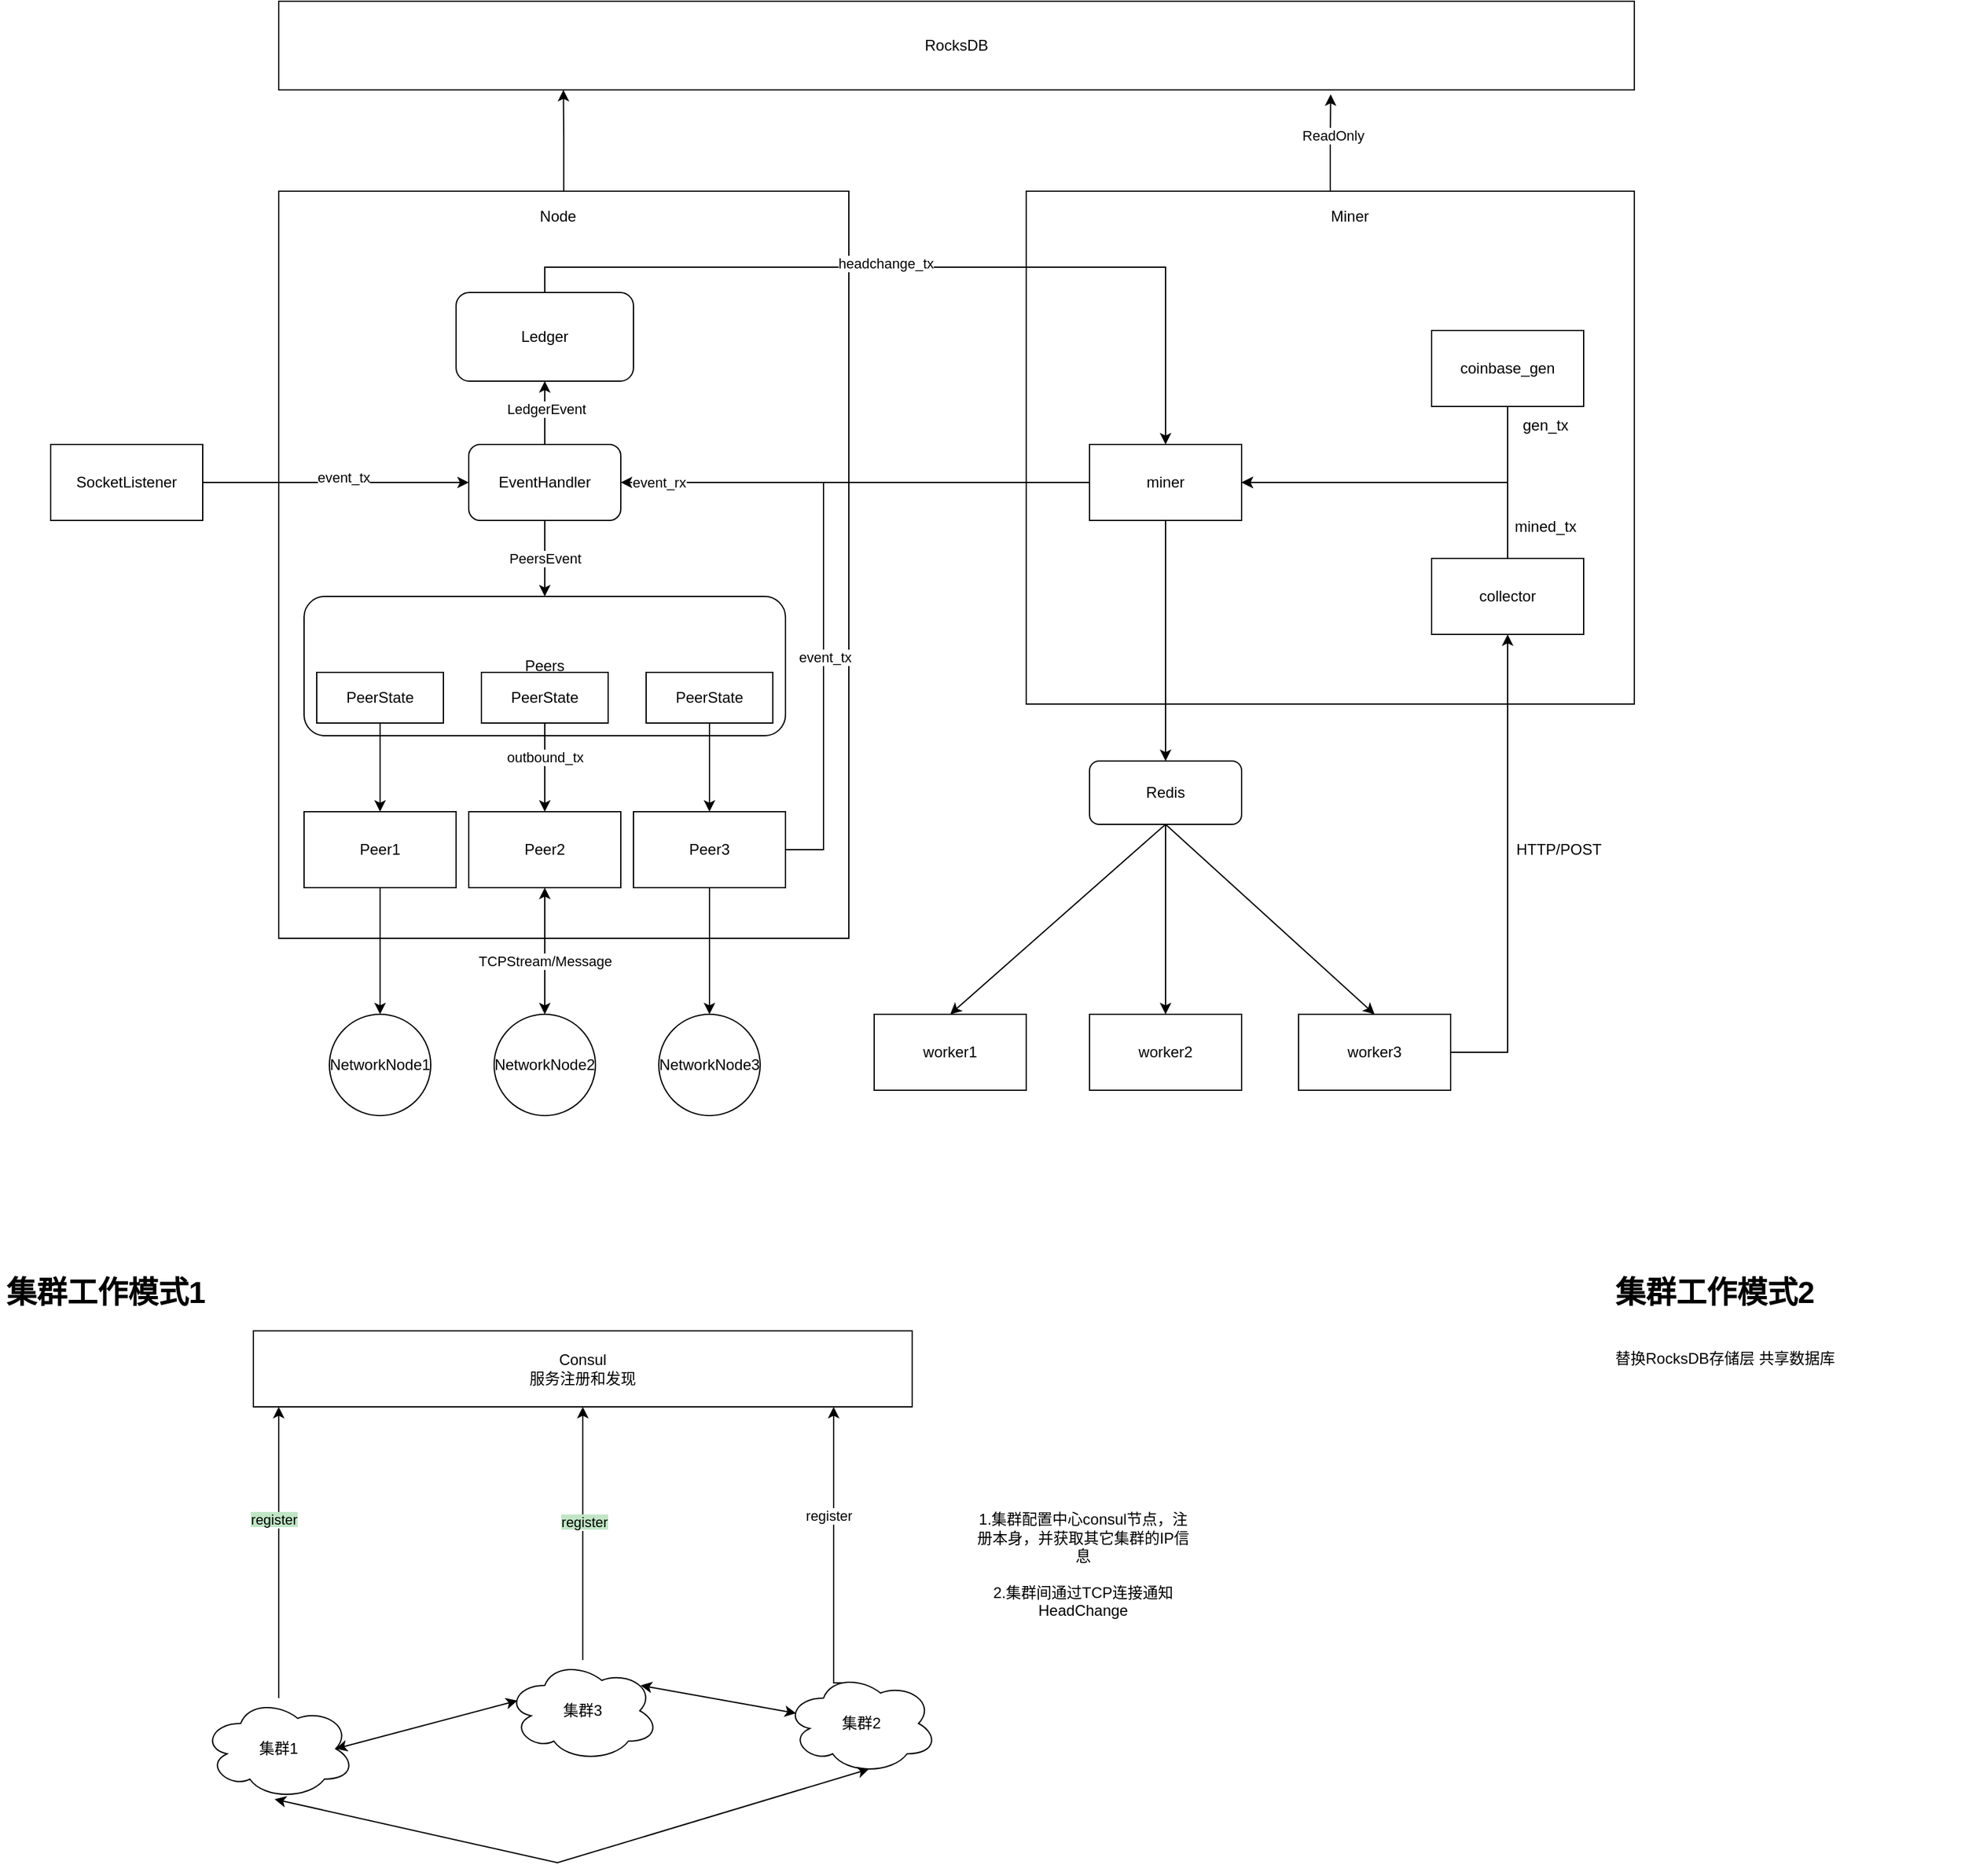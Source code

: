 <mxfile version="16.6.6" type="github">
  <diagram id="4GKT5wXvFJVXnJvwkD-_" name="Page-1">
    <mxGraphModel dx="2852" dy="1478" grid="1" gridSize="10" guides="1" tooltips="1" connect="1" arrows="1" fold="1" page="1" pageScale="1" pageWidth="1200" pageHeight="1920" math="0" shadow="0">
      <root>
        <mxCell id="0" />
        <mxCell id="1" parent="0" />
        <mxCell id="7yKphRrbdlnL00dbz6-8-86" style="edgeStyle=orthogonalEdgeStyle;rounded=0;orthogonalLoop=1;jettySize=auto;html=1;entryX=0.21;entryY=1;entryDx=0;entryDy=0;entryPerimeter=0;" parent="1" source="7yKphRrbdlnL00dbz6-8-1" target="7yKphRrbdlnL00dbz6-8-85" edge="1">
          <mxGeometry relative="1" as="geometry" />
        </mxCell>
        <mxCell id="7yKphRrbdlnL00dbz6-8-1" value="" style="rounded=0;whiteSpace=wrap;html=1;" parent="1" vertex="1">
          <mxGeometry x="440" y="480" width="450" height="590" as="geometry" />
        </mxCell>
        <mxCell id="7yKphRrbdlnL00dbz6-8-87" style="edgeStyle=orthogonalEdgeStyle;rounded=0;orthogonalLoop=1;jettySize=auto;html=1;entryX=0.776;entryY=1.05;entryDx=0;entryDy=0;entryPerimeter=0;" parent="1" source="7yKphRrbdlnL00dbz6-8-3" target="7yKphRrbdlnL00dbz6-8-85" edge="1">
          <mxGeometry relative="1" as="geometry" />
        </mxCell>
        <mxCell id="7yKphRrbdlnL00dbz6-8-88" value="ReadOnly" style="edgeLabel;html=1;align=center;verticalAlign=middle;resizable=0;points=[];" parent="7yKphRrbdlnL00dbz6-8-87" vertex="1" connectable="0">
          <mxGeometry x="0.199" y="-1" relative="1" as="geometry">
            <mxPoint y="1" as="offset" />
          </mxGeometry>
        </mxCell>
        <mxCell id="7yKphRrbdlnL00dbz6-8-3" value="" style="rounded=0;whiteSpace=wrap;html=1;" parent="1" vertex="1">
          <mxGeometry x="1030" y="480" width="480" height="405" as="geometry" />
        </mxCell>
        <mxCell id="7yKphRrbdlnL00dbz6-8-4" value="Miner" style="text;html=1;align=center;verticalAlign=middle;resizable=0;points=[];autosize=1;strokeColor=none;fillColor=none;strokeWidth=1;" parent="1" vertex="1">
          <mxGeometry x="1260" y="490" width="50" height="20" as="geometry" />
        </mxCell>
        <mxCell id="7yKphRrbdlnL00dbz6-8-10" style="edgeStyle=orthogonalEdgeStyle;rounded=0;orthogonalLoop=1;jettySize=auto;html=1;" parent="1" source="7yKphRrbdlnL00dbz6-8-6" target="7yKphRrbdlnL00dbz6-8-9" edge="1">
          <mxGeometry relative="1" as="geometry">
            <Array as="points">
              <mxPoint x="1150" y="930" />
              <mxPoint x="1150" y="930" />
            </Array>
          </mxGeometry>
        </mxCell>
        <mxCell id="7yKphRrbdlnL00dbz6-8-32" style="edgeStyle=orthogonalEdgeStyle;rounded=0;orthogonalLoop=1;jettySize=auto;html=1;entryX=1;entryY=0.5;entryDx=0;entryDy=0;" parent="1" source="7yKphRrbdlnL00dbz6-8-6" target="7yKphRrbdlnL00dbz6-8-36" edge="1">
          <mxGeometry relative="1" as="geometry" />
        </mxCell>
        <mxCell id="7yKphRrbdlnL00dbz6-8-45" value="event_rx" style="edgeLabel;html=1;align=center;verticalAlign=middle;resizable=0;points=[];" parent="7yKphRrbdlnL00dbz6-8-32" vertex="1" connectable="0">
          <mxGeometry x="-0.076" y="-3" relative="1" as="geometry">
            <mxPoint x="-169" y="3" as="offset" />
          </mxGeometry>
        </mxCell>
        <mxCell id="7yKphRrbdlnL00dbz6-8-6" value="miner" style="rounded=0;whiteSpace=wrap;html=1;strokeWidth=1;" parent="1" vertex="1">
          <mxGeometry x="1080" y="680" width="120" height="60" as="geometry" />
        </mxCell>
        <mxCell id="7yKphRrbdlnL00dbz6-8-29" style="edgeStyle=orthogonalEdgeStyle;rounded=0;orthogonalLoop=1;jettySize=auto;html=1;entryX=1;entryY=0.5;entryDx=0;entryDy=0;" parent="1" source="7yKphRrbdlnL00dbz6-8-7" target="7yKphRrbdlnL00dbz6-8-6" edge="1">
          <mxGeometry relative="1" as="geometry">
            <Array as="points">
              <mxPoint x="1410" y="710" />
            </Array>
          </mxGeometry>
        </mxCell>
        <mxCell id="7yKphRrbdlnL00dbz6-8-7" value="coinbase_gen" style="rounded=0;whiteSpace=wrap;html=1;strokeWidth=1;" parent="1" vertex="1">
          <mxGeometry x="1350" y="590" width="120" height="60" as="geometry" />
        </mxCell>
        <mxCell id="7yKphRrbdlnL00dbz6-8-26" style="edgeStyle=orthogonalEdgeStyle;rounded=0;orthogonalLoop=1;jettySize=auto;html=1;entryX=1;entryY=0.5;entryDx=0;entryDy=0;" parent="1" source="7yKphRrbdlnL00dbz6-8-8" target="7yKphRrbdlnL00dbz6-8-6" edge="1">
          <mxGeometry relative="1" as="geometry">
            <Array as="points">
              <mxPoint x="1410" y="710" />
            </Array>
          </mxGeometry>
        </mxCell>
        <mxCell id="7yKphRrbdlnL00dbz6-8-8" value="collector" style="rounded=0;whiteSpace=wrap;html=1;strokeWidth=1;" parent="1" vertex="1">
          <mxGeometry x="1350" y="770" width="120" height="60" as="geometry" />
        </mxCell>
        <mxCell id="7yKphRrbdlnL00dbz6-8-16" style="edgeStyle=orthogonalEdgeStyle;rounded=0;orthogonalLoop=1;jettySize=auto;html=1;entryX=0.5;entryY=0;entryDx=0;entryDy=0;" parent="1" source="7yKphRrbdlnL00dbz6-8-9" target="7yKphRrbdlnL00dbz6-8-11" edge="1">
          <mxGeometry relative="1" as="geometry" />
        </mxCell>
        <mxCell id="7yKphRrbdlnL00dbz6-8-9" value="Redis" style="rounded=1;whiteSpace=wrap;html=1;strokeWidth=1;" parent="1" vertex="1">
          <mxGeometry x="1080" y="930" width="120" height="50" as="geometry" />
        </mxCell>
        <mxCell id="7yKphRrbdlnL00dbz6-8-11" value="worker2" style="rounded=0;whiteSpace=wrap;html=1;strokeWidth=1;" parent="1" vertex="1">
          <mxGeometry x="1080" y="1130" width="120" height="60" as="geometry" />
        </mxCell>
        <mxCell id="7yKphRrbdlnL00dbz6-8-12" value="worker1" style="rounded=0;whiteSpace=wrap;html=1;strokeWidth=1;" parent="1" vertex="1">
          <mxGeometry x="910" y="1130" width="120" height="60" as="geometry" />
        </mxCell>
        <mxCell id="7yKphRrbdlnL00dbz6-8-19" style="edgeStyle=orthogonalEdgeStyle;rounded=0;orthogonalLoop=1;jettySize=auto;html=1;entryX=0.5;entryY=1;entryDx=0;entryDy=0;" parent="1" source="7yKphRrbdlnL00dbz6-8-13" target="7yKphRrbdlnL00dbz6-8-8" edge="1">
          <mxGeometry relative="1" as="geometry">
            <Array as="points">
              <mxPoint x="1410" y="1160" />
            </Array>
          </mxGeometry>
        </mxCell>
        <mxCell id="7yKphRrbdlnL00dbz6-8-13" value="worker3" style="rounded=0;whiteSpace=wrap;html=1;strokeWidth=1;" parent="1" vertex="1">
          <mxGeometry x="1245" y="1130" width="120" height="60" as="geometry" />
        </mxCell>
        <mxCell id="7yKphRrbdlnL00dbz6-8-15" value="" style="endArrow=classic;html=1;rounded=0;exitX=0.5;exitY=1;exitDx=0;exitDy=0;entryX=0.5;entryY=0;entryDx=0;entryDy=0;" parent="1" source="7yKphRrbdlnL00dbz6-8-9" target="7yKphRrbdlnL00dbz6-8-12" edge="1">
          <mxGeometry width="50" height="50" relative="1" as="geometry">
            <mxPoint x="900" y="1040" as="sourcePoint" />
            <mxPoint x="950" y="990" as="targetPoint" />
          </mxGeometry>
        </mxCell>
        <mxCell id="7yKphRrbdlnL00dbz6-8-17" value="" style="endArrow=classic;html=1;rounded=0;exitX=0.5;exitY=1;exitDx=0;exitDy=0;entryX=0.5;entryY=0;entryDx=0;entryDy=0;" parent="1" source="7yKphRrbdlnL00dbz6-8-9" target="7yKphRrbdlnL00dbz6-8-13" edge="1">
          <mxGeometry width="50" height="50" relative="1" as="geometry">
            <mxPoint x="1150" y="990" as="sourcePoint" />
            <mxPoint x="980" y="1140" as="targetPoint" />
          </mxGeometry>
        </mxCell>
        <mxCell id="7yKphRrbdlnL00dbz6-8-20" value="HTTP/POST" style="text;html=1;align=center;verticalAlign=middle;resizable=0;points=[];autosize=1;strokeColor=none;fillColor=none;" parent="1" vertex="1">
          <mxGeometry x="1410" y="990" width="80" height="20" as="geometry" />
        </mxCell>
        <mxCell id="7yKphRrbdlnL00dbz6-8-28" value="mined_tx" style="text;html=1;strokeColor=none;fillColor=none;align=center;verticalAlign=middle;whiteSpace=wrap;rounded=0;" parent="1" vertex="1">
          <mxGeometry x="1410" y="730" width="60" height="30" as="geometry" />
        </mxCell>
        <mxCell id="7yKphRrbdlnL00dbz6-8-30" value="gen_tx" style="text;html=1;strokeColor=none;fillColor=none;align=center;verticalAlign=middle;whiteSpace=wrap;rounded=0;" parent="1" vertex="1">
          <mxGeometry x="1410" y="650" width="60" height="30" as="geometry" />
        </mxCell>
        <mxCell id="7yKphRrbdlnL00dbz6-8-34" value="Node" style="text;html=1;align=center;verticalAlign=middle;resizable=0;points=[];autosize=1;strokeColor=none;fillColor=none;" parent="1" vertex="1">
          <mxGeometry x="640" y="490" width="40" height="20" as="geometry" />
        </mxCell>
        <mxCell id="7yKphRrbdlnL00dbz6-8-35" value="Peers" style="rounded=1;whiteSpace=wrap;html=1;strokeWidth=1;" parent="1" vertex="1">
          <mxGeometry x="460" y="800" width="380" height="110" as="geometry" />
        </mxCell>
        <mxCell id="7yKphRrbdlnL00dbz6-8-56" value="PeersEvent" style="edgeStyle=orthogonalEdgeStyle;rounded=0;orthogonalLoop=1;jettySize=auto;html=1;" parent="1" source="7yKphRrbdlnL00dbz6-8-36" target="7yKphRrbdlnL00dbz6-8-35" edge="1">
          <mxGeometry relative="1" as="geometry" />
        </mxCell>
        <mxCell id="7yKphRrbdlnL00dbz6-8-57" style="edgeStyle=orthogonalEdgeStyle;rounded=0;orthogonalLoop=1;jettySize=auto;html=1;" parent="1" source="7yKphRrbdlnL00dbz6-8-36" target="7yKphRrbdlnL00dbz6-8-41" edge="1">
          <mxGeometry relative="1" as="geometry" />
        </mxCell>
        <mxCell id="7yKphRrbdlnL00dbz6-8-58" value="LedgerEvent" style="edgeLabel;html=1;align=center;verticalAlign=middle;resizable=0;points=[];" parent="7yKphRrbdlnL00dbz6-8-57" vertex="1" connectable="0">
          <mxGeometry x="0.12" y="-1" relative="1" as="geometry">
            <mxPoint as="offset" />
          </mxGeometry>
        </mxCell>
        <mxCell id="7yKphRrbdlnL00dbz6-8-36" value="EventHandler" style="rounded=1;whiteSpace=wrap;html=1;strokeWidth=1;" parent="1" vertex="1">
          <mxGeometry x="590" y="680" width="120" height="60" as="geometry" />
        </mxCell>
        <mxCell id="7yKphRrbdlnL00dbz6-8-79" style="edgeStyle=orthogonalEdgeStyle;rounded=0;orthogonalLoop=1;jettySize=auto;html=1;entryX=0.5;entryY=0;entryDx=0;entryDy=0;" parent="1" source="7yKphRrbdlnL00dbz6-8-37" target="7yKphRrbdlnL00dbz6-8-76" edge="1">
          <mxGeometry relative="1" as="geometry" />
        </mxCell>
        <mxCell id="7yKphRrbdlnL00dbz6-8-37" value="Peer1" style="rounded=0;whiteSpace=wrap;html=1;strokeWidth=1;" parent="1" vertex="1">
          <mxGeometry x="460" y="970" width="120" height="60" as="geometry" />
        </mxCell>
        <mxCell id="7yKphRrbdlnL00dbz6-8-38" value="Peer2" style="rounded=0;whiteSpace=wrap;html=1;strokeWidth=1;" parent="1" vertex="1">
          <mxGeometry x="590" y="970" width="120" height="60" as="geometry" />
        </mxCell>
        <mxCell id="7yKphRrbdlnL00dbz6-8-78" style="edgeStyle=orthogonalEdgeStyle;rounded=0;orthogonalLoop=1;jettySize=auto;html=1;entryX=0.5;entryY=0;entryDx=0;entryDy=0;" parent="1" source="7yKphRrbdlnL00dbz6-8-39" target="7yKphRrbdlnL00dbz6-8-77" edge="1">
          <mxGeometry relative="1" as="geometry" />
        </mxCell>
        <mxCell id="7yKphRrbdlnL00dbz6-8-39" value="Peer3" style="rounded=0;whiteSpace=wrap;html=1;strokeWidth=1;" parent="1" vertex="1">
          <mxGeometry x="720" y="970" width="120" height="60" as="geometry" />
        </mxCell>
        <mxCell id="7yKphRrbdlnL00dbz6-8-59" style="edgeStyle=orthogonalEdgeStyle;rounded=0;orthogonalLoop=1;jettySize=auto;html=1;exitX=0.5;exitY=0;exitDx=0;exitDy=0;" parent="1" source="7yKphRrbdlnL00dbz6-8-41" target="7yKphRrbdlnL00dbz6-8-6" edge="1">
          <mxGeometry relative="1" as="geometry" />
        </mxCell>
        <mxCell id="7yKphRrbdlnL00dbz6-8-60" value="headchange_tx" style="edgeLabel;html=1;align=center;verticalAlign=middle;resizable=0;points=[];" parent="7yKphRrbdlnL00dbz6-8-59" vertex="1" connectable="0">
          <mxGeometry x="-0.202" y="3" relative="1" as="geometry">
            <mxPoint x="29" as="offset" />
          </mxGeometry>
        </mxCell>
        <mxCell id="7yKphRrbdlnL00dbz6-8-41" value="Ledger" style="rounded=1;whiteSpace=wrap;html=1;strokeWidth=1;" parent="1" vertex="1">
          <mxGeometry x="580" y="560" width="140" height="70" as="geometry" />
        </mxCell>
        <mxCell id="7yKphRrbdlnL00dbz6-8-48" value="" style="endArrow=none;html=1;rounded=0;exitX=1;exitY=0.5;exitDx=0;exitDy=0;" parent="1" source="7yKphRrbdlnL00dbz6-8-39" edge="1">
          <mxGeometry width="50" height="50" relative="1" as="geometry">
            <mxPoint x="930" y="950" as="sourcePoint" />
            <mxPoint x="870" y="710" as="targetPoint" />
            <Array as="points">
              <mxPoint x="870" y="1000" />
              <mxPoint x="870" y="860" />
            </Array>
          </mxGeometry>
        </mxCell>
        <mxCell id="7yKphRrbdlnL00dbz6-8-80" value="event_tx" style="edgeLabel;html=1;align=center;verticalAlign=middle;resizable=0;points=[];" parent="7yKphRrbdlnL00dbz6-8-48" vertex="1" connectable="0">
          <mxGeometry x="0.138" y="-1" relative="1" as="geometry">
            <mxPoint as="offset" />
          </mxGeometry>
        </mxCell>
        <mxCell id="7yKphRrbdlnL00dbz6-8-49" value="NetworkNode2" style="ellipse;whiteSpace=wrap;html=1;aspect=fixed;strokeWidth=1;" parent="1" vertex="1">
          <mxGeometry x="610" y="1130" width="80" height="80" as="geometry" />
        </mxCell>
        <mxCell id="7yKphRrbdlnL00dbz6-8-50" value="" style="endArrow=classic;startArrow=classic;html=1;rounded=0;entryX=0.5;entryY=1;entryDx=0;entryDy=0;exitX=0.5;exitY=0;exitDx=0;exitDy=0;" parent="1" source="7yKphRrbdlnL00dbz6-8-49" target="7yKphRrbdlnL00dbz6-8-38" edge="1">
          <mxGeometry width="50" height="50" relative="1" as="geometry">
            <mxPoint x="660" y="1160" as="sourcePoint" />
            <mxPoint x="710" y="1110" as="targetPoint" />
          </mxGeometry>
        </mxCell>
        <mxCell id="7yKphRrbdlnL00dbz6-8-51" value="TCPStream/Message" style="edgeLabel;html=1;align=center;verticalAlign=middle;resizable=0;points=[];" parent="7yKphRrbdlnL00dbz6-8-50" vertex="1" connectable="0">
          <mxGeometry x="0.169" y="-2" relative="1" as="geometry">
            <mxPoint x="-2" y="16" as="offset" />
          </mxGeometry>
        </mxCell>
        <mxCell id="7yKphRrbdlnL00dbz6-8-69" value="" style="edgeStyle=orthogonalEdgeStyle;rounded=0;orthogonalLoop=1;jettySize=auto;html=1;" parent="1" source="7yKphRrbdlnL00dbz6-8-64" target="7yKphRrbdlnL00dbz6-8-37" edge="1">
          <mxGeometry relative="1" as="geometry" />
        </mxCell>
        <mxCell id="7yKphRrbdlnL00dbz6-8-64" value="PeerState" style="rounded=0;whiteSpace=wrap;html=1;strokeWidth=1;" parent="1" vertex="1">
          <mxGeometry x="470" y="860" width="100" height="40" as="geometry" />
        </mxCell>
        <mxCell id="7yKphRrbdlnL00dbz6-8-70" value="" style="edgeStyle=orthogonalEdgeStyle;rounded=0;orthogonalLoop=1;jettySize=auto;html=1;" parent="1" source="7yKphRrbdlnL00dbz6-8-66" target="7yKphRrbdlnL00dbz6-8-38" edge="1">
          <mxGeometry relative="1" as="geometry" />
        </mxCell>
        <mxCell id="7yKphRrbdlnL00dbz6-8-73" value="outbound_tx" style="edgeLabel;html=1;align=center;verticalAlign=middle;resizable=0;points=[];" parent="7yKphRrbdlnL00dbz6-8-70" vertex="1" connectable="0">
          <mxGeometry x="-0.233" relative="1" as="geometry">
            <mxPoint as="offset" />
          </mxGeometry>
        </mxCell>
        <mxCell id="7yKphRrbdlnL00dbz6-8-66" value="PeerState" style="rounded=0;whiteSpace=wrap;html=1;strokeWidth=1;" parent="1" vertex="1">
          <mxGeometry x="600" y="860" width="100" height="40" as="geometry" />
        </mxCell>
        <mxCell id="7yKphRrbdlnL00dbz6-8-71" value="" style="edgeStyle=orthogonalEdgeStyle;rounded=0;orthogonalLoop=1;jettySize=auto;html=1;" parent="1" source="7yKphRrbdlnL00dbz6-8-67" target="7yKphRrbdlnL00dbz6-8-39" edge="1">
          <mxGeometry relative="1" as="geometry" />
        </mxCell>
        <mxCell id="7yKphRrbdlnL00dbz6-8-67" value="PeerState" style="rounded=0;whiteSpace=wrap;html=1;strokeWidth=1;" parent="1" vertex="1">
          <mxGeometry x="730" y="860" width="100" height="40" as="geometry" />
        </mxCell>
        <mxCell id="7yKphRrbdlnL00dbz6-8-76" value="NetworkNode1" style="ellipse;whiteSpace=wrap;html=1;aspect=fixed;strokeWidth=1;" parent="1" vertex="1">
          <mxGeometry x="480" y="1130" width="80" height="80" as="geometry" />
        </mxCell>
        <mxCell id="7yKphRrbdlnL00dbz6-8-77" value="NetworkNode3" style="ellipse;whiteSpace=wrap;html=1;aspect=fixed;strokeWidth=1;" parent="1" vertex="1">
          <mxGeometry x="740" y="1130" width="80" height="80" as="geometry" />
        </mxCell>
        <mxCell id="7yKphRrbdlnL00dbz6-8-83" style="edgeStyle=orthogonalEdgeStyle;rounded=0;orthogonalLoop=1;jettySize=auto;html=1;entryX=0;entryY=0.5;entryDx=0;entryDy=0;" parent="1" source="7yKphRrbdlnL00dbz6-8-82" target="7yKphRrbdlnL00dbz6-8-36" edge="1">
          <mxGeometry relative="1" as="geometry" />
        </mxCell>
        <mxCell id="7yKphRrbdlnL00dbz6-8-84" value="event_tx" style="edgeLabel;html=1;align=center;verticalAlign=middle;resizable=0;points=[];" parent="7yKphRrbdlnL00dbz6-8-83" vertex="1" connectable="0">
          <mxGeometry x="0.051" y="4" relative="1" as="geometry">
            <mxPoint as="offset" />
          </mxGeometry>
        </mxCell>
        <mxCell id="7yKphRrbdlnL00dbz6-8-82" value="SocketListener" style="rounded=0;whiteSpace=wrap;html=1;strokeWidth=1;" parent="1" vertex="1">
          <mxGeometry x="260" y="680" width="120" height="60" as="geometry" />
        </mxCell>
        <mxCell id="7yKphRrbdlnL00dbz6-8-85" value="RocksDB" style="rounded=0;whiteSpace=wrap;html=1;strokeWidth=1;" parent="1" vertex="1">
          <mxGeometry x="440" y="330" width="1070" height="70" as="geometry" />
        </mxCell>
        <mxCell id="7yKphRrbdlnL00dbz6-8-102" value="" style="edgeStyle=orthogonalEdgeStyle;rounded=0;orthogonalLoop=1;jettySize=auto;html=1;" parent="1" source="7yKphRrbdlnL00dbz6-8-92" target="7yKphRrbdlnL00dbz6-8-97" edge="1">
          <mxGeometry relative="1" as="geometry">
            <Array as="points">
              <mxPoint x="440" y="1500" />
              <mxPoint x="440" y="1500" />
            </Array>
          </mxGeometry>
        </mxCell>
        <mxCell id="7yKphRrbdlnL00dbz6-8-111" value="&lt;span style=&quot;background-color: rgb(193 , 230 , 198)&quot;&gt;register&lt;/span&gt;" style="edgeLabel;html=1;align=center;verticalAlign=middle;resizable=0;points=[];" parent="7yKphRrbdlnL00dbz6-8-102" vertex="1" connectable="0">
          <mxGeometry x="0.229" y="4" relative="1" as="geometry">
            <mxPoint as="offset" />
          </mxGeometry>
        </mxCell>
        <mxCell id="7yKphRrbdlnL00dbz6-8-92" value="集群1" style="ellipse;shape=cloud;whiteSpace=wrap;html=1;strokeWidth=1;" parent="1" vertex="1">
          <mxGeometry x="380" y="1670" width="120" height="80" as="geometry" />
        </mxCell>
        <mxCell id="7yKphRrbdlnL00dbz6-8-104" style="edgeStyle=orthogonalEdgeStyle;rounded=0;orthogonalLoop=1;jettySize=auto;html=1;exitX=0.4;exitY=0.1;exitDx=0;exitDy=0;exitPerimeter=0;" parent="1" source="7yKphRrbdlnL00dbz6-8-93" target="7yKphRrbdlnL00dbz6-8-97" edge="1">
          <mxGeometry relative="1" as="geometry">
            <Array as="points">
              <mxPoint x="878" y="1658" />
            </Array>
          </mxGeometry>
        </mxCell>
        <mxCell id="7yKphRrbdlnL00dbz6-8-110" value="register" style="edgeLabel;html=1;align=center;verticalAlign=middle;resizable=0;points=[];" parent="7yKphRrbdlnL00dbz6-8-104" vertex="1" connectable="0">
          <mxGeometry x="0.243" y="4" relative="1" as="geometry">
            <mxPoint y="-1" as="offset" />
          </mxGeometry>
        </mxCell>
        <mxCell id="7yKphRrbdlnL00dbz6-8-93" value="集群2" style="ellipse;shape=cloud;whiteSpace=wrap;html=1;strokeWidth=1;" parent="1" vertex="1">
          <mxGeometry x="840" y="1650" width="120" height="80" as="geometry" />
        </mxCell>
        <mxCell id="7yKphRrbdlnL00dbz6-8-108" style="edgeStyle=orthogonalEdgeStyle;rounded=0;orthogonalLoop=1;jettySize=auto;html=1;entryX=0.5;entryY=1;entryDx=0;entryDy=0;" parent="1" source="7yKphRrbdlnL00dbz6-8-94" target="7yKphRrbdlnL00dbz6-8-97" edge="1">
          <mxGeometry relative="1" as="geometry">
            <Array as="points">
              <mxPoint x="680" y="1590" />
              <mxPoint x="680" y="1590" />
            </Array>
          </mxGeometry>
        </mxCell>
        <mxCell id="7yKphRrbdlnL00dbz6-8-109" value="&lt;span style=&quot;background-color: rgb(193 , 230 , 198)&quot;&gt;register&lt;/span&gt;" style="edgeLabel;html=1;align=center;verticalAlign=middle;resizable=0;points=[];" parent="7yKphRrbdlnL00dbz6-8-108" vertex="1" connectable="0">
          <mxGeometry x="0.09" y="-1" relative="1" as="geometry">
            <mxPoint as="offset" />
          </mxGeometry>
        </mxCell>
        <mxCell id="7yKphRrbdlnL00dbz6-8-94" value="集群3" style="ellipse;shape=cloud;whiteSpace=wrap;html=1;strokeWidth=1;" parent="1" vertex="1">
          <mxGeometry x="620" y="1640" width="120" height="80" as="geometry" />
        </mxCell>
        <mxCell id="7yKphRrbdlnL00dbz6-8-95" value="" style="endArrow=classic;startArrow=classic;html=1;rounded=0;entryX=0.07;entryY=0.4;entryDx=0;entryDy=0;entryPerimeter=0;exitX=0.88;exitY=0.25;exitDx=0;exitDy=0;exitPerimeter=0;" parent="1" source="7yKphRrbdlnL00dbz6-8-94" target="7yKphRrbdlnL00dbz6-8-93" edge="1">
          <mxGeometry width="50" height="50" relative="1" as="geometry">
            <mxPoint x="680" y="1630" as="sourcePoint" />
            <mxPoint x="730" y="1580" as="targetPoint" />
          </mxGeometry>
        </mxCell>
        <mxCell id="7yKphRrbdlnL00dbz6-8-97" value="Consul&lt;br&gt;服务注册和发现" style="rounded=0;whiteSpace=wrap;html=1;strokeWidth=1;" parent="1" vertex="1">
          <mxGeometry x="420" y="1380" width="520" height="60" as="geometry" />
        </mxCell>
        <mxCell id="7yKphRrbdlnL00dbz6-8-98" value="" style="endArrow=classic;startArrow=classic;html=1;rounded=0;entryX=0.875;entryY=0.5;entryDx=0;entryDy=0;entryPerimeter=0;exitX=0.07;exitY=0.4;exitDx=0;exitDy=0;exitPerimeter=0;" parent="1" source="7yKphRrbdlnL00dbz6-8-94" target="7yKphRrbdlnL00dbz6-8-92" edge="1">
          <mxGeometry width="50" height="50" relative="1" as="geometry">
            <mxPoint x="470" y="1730" as="sourcePoint" />
            <mxPoint x="520" y="1680" as="targetPoint" />
            <Array as="points" />
          </mxGeometry>
        </mxCell>
        <mxCell id="7yKphRrbdlnL00dbz6-8-106" value="" style="endArrow=classic;startArrow=classic;html=1;rounded=0;exitX=0.473;exitY=0.998;exitDx=0;exitDy=0;exitPerimeter=0;entryX=0.55;entryY=0.95;entryDx=0;entryDy=0;entryPerimeter=0;" parent="1" source="7yKphRrbdlnL00dbz6-8-92" target="7yKphRrbdlnL00dbz6-8-93" edge="1">
          <mxGeometry width="50" height="50" relative="1" as="geometry">
            <mxPoint x="930" y="1590" as="sourcePoint" />
            <mxPoint x="980" y="1540" as="targetPoint" />
            <Array as="points">
              <mxPoint x="660" y="1800" />
            </Array>
          </mxGeometry>
        </mxCell>
        <mxCell id="7yKphRrbdlnL00dbz6-8-112" value="1.集群配置中心consul节点，注册本身，并获取其它集群的IP信息&lt;br&gt;&lt;br&gt;2.集群间通过TCP连接通知HeadChange" style="text;html=1;strokeColor=none;fillColor=none;align=center;verticalAlign=middle;whiteSpace=wrap;rounded=0;" parent="1" vertex="1">
          <mxGeometry x="990" y="1490" width="170" height="150" as="geometry" />
        </mxCell>
        <mxCell id="Mmc6i78jXA0FL3XZI6Aj-1" value="&lt;h1&gt;集群工作模式1&lt;/h1&gt;" style="text;html=1;strokeColor=none;fillColor=none;spacing=5;spacingTop=-20;whiteSpace=wrap;overflow=hidden;rounded=0;" vertex="1" parent="1">
          <mxGeometry x="220" y="1330" width="190" height="40" as="geometry" />
        </mxCell>
        <mxCell id="Mmc6i78jXA0FL3XZI6Aj-2" value="&lt;h1&gt;集群工作模式2&lt;/h1&gt;&lt;div&gt;&lt;br&gt;&lt;/div&gt;&lt;div&gt;替换RocksDB存储层 共享数据库&lt;/div&gt;" style="text;html=1;strokeColor=none;fillColor=none;spacing=5;spacingTop=-20;whiteSpace=wrap;overflow=hidden;rounded=0;" vertex="1" parent="1">
          <mxGeometry x="1490" y="1330" width="280" height="170" as="geometry" />
        </mxCell>
      </root>
    </mxGraphModel>
  </diagram>
</mxfile>
